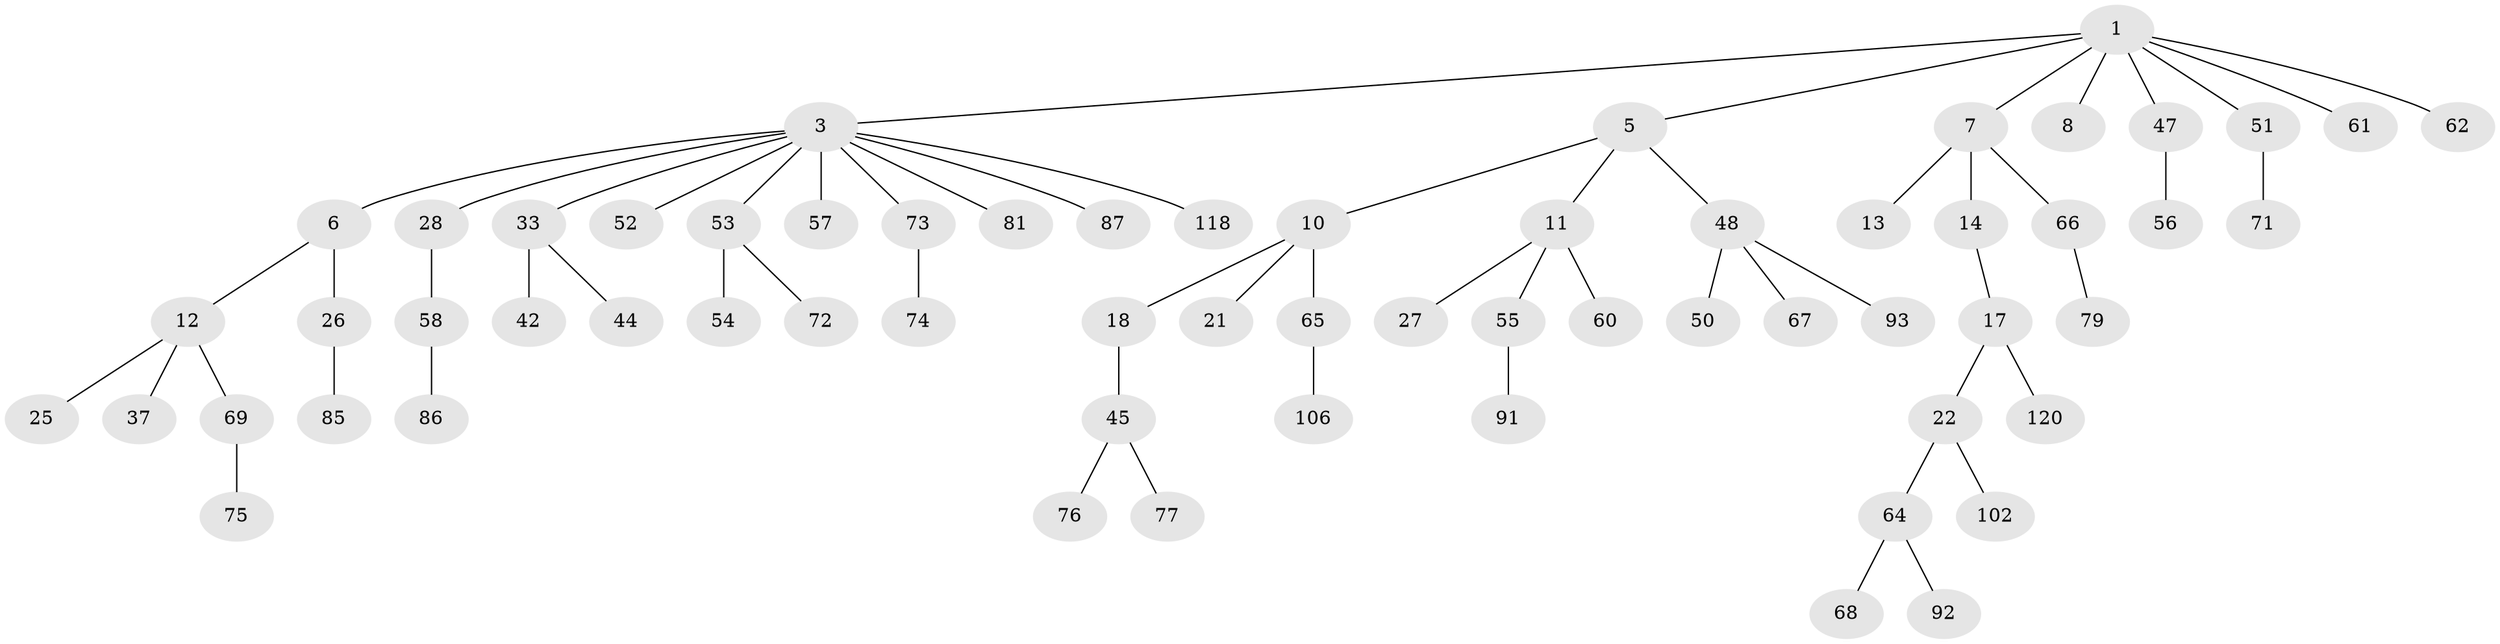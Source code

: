 // original degree distribution, {2: 0.30158730158730157, 8: 0.007936507936507936, 5: 0.03968253968253968, 7: 0.007936507936507936, 4: 0.06349206349206349, 6: 0.007936507936507936, 3: 0.09523809523809523, 1: 0.47619047619047616}
// Generated by graph-tools (version 1.1) at 2025/15/03/09/25 04:15:20]
// undirected, 63 vertices, 62 edges
graph export_dot {
graph [start="1"]
  node [color=gray90,style=filled];
  1 [super="+2"];
  3 [super="+4+19+9"];
  5 [super="+32+46"];
  6 [super="+16+23"];
  7 [super="+20+24"];
  8 [super="+15"];
  10;
  11 [super="+40+115+122"];
  12;
  13 [super="+119"];
  14;
  17;
  18;
  21;
  22 [super="+100+35+30"];
  25 [super="+96"];
  26 [super="+59+43"];
  27 [super="+123"];
  28 [super="+29"];
  33 [super="+94+38"];
  37 [super="+78"];
  42;
  44 [super="+110"];
  45 [super="+63"];
  47;
  48;
  50;
  51 [super="+97"];
  52;
  53;
  54;
  55;
  56 [super="+70"];
  57 [super="+121"];
  58;
  60;
  61 [super="+89+84"];
  62;
  64;
  65;
  66 [super="+82"];
  67;
  68;
  69;
  71;
  72;
  73;
  74 [super="+105"];
  75;
  76;
  77;
  79 [super="+103"];
  81;
  85 [super="+111"];
  86;
  87;
  91;
  92;
  93;
  102 [super="+108"];
  106;
  118;
  120;
  1 -- 8;
  1 -- 3;
  1 -- 5;
  1 -- 7;
  1 -- 47;
  1 -- 51;
  1 -- 61;
  1 -- 62;
  3 -- 73;
  3 -- 33;
  3 -- 81;
  3 -- 53;
  3 -- 6;
  3 -- 57;
  3 -- 28;
  3 -- 52;
  3 -- 118;
  3 -- 87;
  5 -- 10;
  5 -- 11;
  5 -- 48;
  6 -- 12;
  6 -- 26;
  7 -- 13;
  7 -- 14;
  7 -- 66;
  10 -- 18;
  10 -- 21;
  10 -- 65;
  11 -- 27;
  11 -- 60;
  11 -- 55;
  12 -- 25;
  12 -- 37;
  12 -- 69;
  14 -- 17;
  17 -- 22;
  17 -- 120;
  18 -- 45;
  22 -- 64;
  22 -- 102;
  26 -- 85;
  28 -- 58;
  33 -- 42;
  33 -- 44;
  45 -- 77;
  45 -- 76;
  47 -- 56;
  48 -- 50;
  48 -- 67;
  48 -- 93;
  51 -- 71;
  53 -- 54;
  53 -- 72;
  55 -- 91;
  58 -- 86;
  64 -- 68;
  64 -- 92;
  65 -- 106;
  66 -- 79;
  69 -- 75;
  73 -- 74;
}
